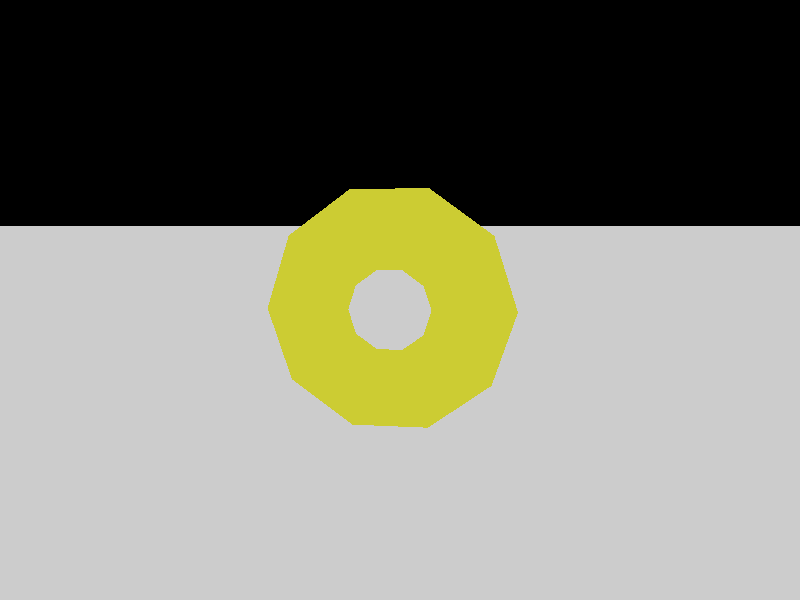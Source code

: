 
camera {
    location <-1, 1, 7>
    up <0, 1, 0>
    right <1.33, 0, 0>
    look_at <0, 0, -1>
}

light_source { <30, 10, 30> color rgb <1.0, 1.0, 1.0> }

plane { <0, 1, 0>, -1.5 
    pigment { color rgb <0.8, 0.8, 0.8> }
    finish { ambient 0.2 diffuse 0.6 specular 0.2 reflection .3 roughness 0.05 }
}

smooth_triangle {
   <0.154508, 0.475528, -0.000000>, <-0.309017, -0.951057, 0.000000>,
   <0.404509, 0.293893, -0.000000>, <-0.809017, -0.587785, 0.000000>,
   <0.231763, 0.713293, 0.433013>, <-0.104982, -0.347393, 0.931824>

   pigment { color rgb <0.8, 0.8, 0.2> } 
   finish { ambient 0.2 diffuse 0.6 specular 0.3 roughness 0.05 }
}

smooth_triangle {
   <0.231763, 0.713293, 0.433013>, <-0.104982, -0.347393, 0.931824>,
   <0.404509, 0.293893, -0.000000>, <-0.809017, -0.587785, 0.000000>,
   <0.606763, 0.440839, 0.433013>, <-0.289124, -0.219340, 0.931825>

   pigment { color rgb <0.8, 0.8, 0.2> } 
   finish { ambient 0.2 diffuse 0.6 specular 0.3 roughness 0.05 }
}

smooth_triangle {
   <-0.154509, 0.475528, -0.000000>, <0.309017, -0.951056, 0.000000>,
   <0.154508, 0.475528, -0.000000>, <-0.309017, -0.951057, 0.000000>,
   <-0.231763, 0.713292, 0.433013>, <0.119261, -0.342754, 0.931824>

   pigment { color rgb <0.8, 0.8, 0.2> } 
   finish { ambient 0.2 diffuse 0.6 specular 0.3 roughness 0.05 }
}

smooth_triangle {
   <-0.231763, 0.713292, 0.433013>, <0.119261, -0.342754, 0.931824>,
   <0.154508, 0.475528, -0.000000>, <-0.309017, -0.951057, 0.000000>,
   <0.231763, 0.713293, 0.433013>, <-0.104982, -0.347393, 0.931824>

   pigment { color rgb <0.8, 0.8, 0.2> } 
   finish { ambient 0.2 diffuse 0.6 specular 0.3 roughness 0.05 }
}

smooth_triangle {
   <-0.404509, 0.293893, -0.000000>, <0.809017, -0.587785, 0.000000>,
   <-0.154509, 0.475528, -0.000000>, <0.309017, -0.951056, 0.000000>,
   <-0.606763, 0.440839, 0.433013>, <0.297950, -0.207194, 0.931825>

   pigment { color rgb <0.8, 0.8, 0.2> } 
   finish { ambient 0.2 diffuse 0.6 specular 0.3 roughness 0.05 }
}

smooth_triangle {
   <-0.606763, 0.440839, 0.433013>, <0.297950, -0.207194, 0.931825>,
   <-0.154509, 0.475528, -0.000000>, <0.309017, -0.951056, 0.000000>,
   <-0.231763, 0.713292, 0.433013>, <0.119261, -0.342754, 0.931824>

   pigment { color rgb <0.8, 0.8, 0.2> } 
   finish { ambient 0.2 diffuse 0.6 specular 0.3 roughness 0.05 }
}

smooth_triangle {
   <-0.500000, -0.000000, 0.000000>, <1.000000, 0.000000, 0.000000>,
   <-0.404509, 0.293893, -0.000000>, <0.809017, -0.587785, 0.000000>,
   <-0.750000, -0.000000, 0.433013>, <0.362832, 0.007507, 0.931825>

   pigment { color rgb <0.8, 0.8, 0.2> } 
   finish { ambient 0.2 diffuse 0.6 specular 0.3 roughness 0.05 }
}

smooth_triangle {
   <-0.750000, -0.000000, 0.433013>, <0.362832, 0.007507, 0.931825>,
   <-0.404509, 0.293893, -0.000000>, <0.809017, -0.587785, 0.000000>,
   <-0.606763, 0.440839, 0.433013>, <0.297950, -0.207194, 0.931825>

   pigment { color rgb <0.8, 0.8, 0.2> } 
   finish { ambient 0.2 diffuse 0.6 specular 0.3 roughness 0.05 }
}

smooth_triangle {
   <-0.404509, -0.293893, 0.000000>, <0.809017, 0.587785, 0.000000>,
   <-0.500000, -0.000000, 0.000000>, <1.000000, 0.000000, 0.000000>,
   <-0.606763, -0.440839, 0.433013>, <0.289125, 0.219340, 0.931825>

   pigment { color rgb <0.8, 0.8, 0.2> } 
   finish { ambient 0.2 diffuse 0.6 specular 0.3 roughness 0.05 }
}

smooth_triangle {
   <-0.606763, -0.440839, 0.433013>, <0.289125, 0.219340, 0.931825>,
   <-0.500000, -0.000000, 0.000000>, <1.000000, 0.000000, 0.000000>,
   <-0.750000, -0.000000, 0.433013>, <0.362832, 0.007507, 0.931825>

   pigment { color rgb <0.8, 0.8, 0.2> } 
   finish { ambient 0.2 diffuse 0.6 specular 0.3 roughness 0.05 }
}

smooth_triangle {
   <-0.154508, -0.475528, 0.000000>, <0.309017, 0.951057, 0.000000>,
   <-0.404509, -0.293893, 0.000000>, <0.809017, 0.587785, 0.000000>,
   <-0.231763, -0.713292, 0.433013>, <0.104982, 0.347393, 0.931825>

   pigment { color rgb <0.8, 0.8, 0.2> } 
   finish { ambient 0.2 diffuse 0.6 specular 0.3 roughness 0.05 }
}

smooth_triangle {
   <-0.231763, -0.713292, 0.433013>, <0.104982, 0.347393, 0.931825>,
   <-0.404509, -0.293893, 0.000000>, <0.809017, 0.587785, 0.000000>,
   <-0.606763, -0.440839, 0.433013>, <0.289125, 0.219340, 0.931825>

   pigment { color rgb <0.8, 0.8, 0.2> } 
   finish { ambient 0.2 diffuse 0.6 specular 0.3 roughness 0.05 }
}

smooth_triangle {
   <0.154509, -0.475528, 0.000000>, <-0.309017, 0.951057, 0.000000>,
   <-0.154508, -0.475528, 0.000000>, <0.309017, 0.951057, 0.000000>,
   <0.231763, -0.713292, 0.433013>, <-0.119261, 0.342754, 0.931824>

   pigment { color rgb <0.8, 0.8, 0.2> } 
   finish { ambient 0.2 diffuse 0.6 specular 0.3 roughness 0.05 }
}

smooth_triangle {
   <0.231763, -0.713292, 0.433013>, <-0.119261, 0.342754, 0.931824>,
   <-0.154508, -0.475528, 0.000000>, <0.309017, 0.951057, 0.000000>,
   <-0.231763, -0.713292, 0.433013>, <0.104982, 0.347393, 0.931825>

   pigment { color rgb <0.8, 0.8, 0.2> } 
   finish { ambient 0.2 diffuse 0.6 specular 0.3 roughness 0.05 }
}

smooth_triangle {
   <0.404509, -0.293893, 0.000000>, <-0.809017, 0.587785, 0.000000>,
   <0.154509, -0.475528, 0.000000>, <-0.309017, 0.951057, 0.000000>,
   <0.606763, -0.440839, 0.433013>, <-0.297950, 0.207194, 0.931825>

   pigment { color rgb <0.8, 0.8, 0.2> } 
   finish { ambient 0.2 diffuse 0.6 specular 0.3 roughness 0.05 }
}

smooth_triangle {
   <0.606763, -0.440839, 0.433013>, <-0.297950, 0.207194, 0.931825>,
   <0.154509, -0.475528, 0.000000>, <-0.309017, 0.951057, 0.000000>,
   <0.231763, -0.713292, 0.433013>, <-0.119261, 0.342754, 0.931824>

   pigment { color rgb <0.8, 0.8, 0.2> } 
   finish { ambient 0.2 diffuse 0.6 specular 0.3 roughness 0.05 }
}

smooth_triangle {
   <0.500000, 0.000000, 0.000000>, <-1.000000, 0.000000, 0.000000>,
   <0.404509, -0.293893, 0.000000>, <-0.809017, 0.587785, 0.000000>,
   <0.750000, 0.000000, 0.433013>, <-0.362832, -0.007507, 0.931824>

   pigment { color rgb <0.8, 0.8, 0.2> } 
   finish { ambient 0.2 diffuse 0.6 specular 0.3 roughness 0.05 }
}

smooth_triangle {
   <0.750000, 0.000000, 0.433013>, <-0.362832, -0.007507, 0.931824>,
   <0.404509, -0.293893, 0.000000>, <-0.809017, 0.587785, 0.000000>,
   <0.606763, -0.440839, 0.433013>, <-0.297950, 0.207194, 0.931825>

   pigment { color rgb <0.8, 0.8, 0.2> } 
   finish { ambient 0.2 diffuse 0.6 specular 0.3 roughness 0.05 }
}

smooth_triangle {
   <0.404509, 0.293893, -0.000000>, <-0.809017, -0.587785, 0.000000>,
   <0.500000, 0.000000, 0.000000>, <-1.000000, 0.000000, 0.000000>,
   <0.606763, 0.440839, 0.433013>, <-0.289124, -0.219340, 0.931825>

   pigment { color rgb <0.8, 0.8, 0.2> } 
   finish { ambient 0.2 diffuse 0.6 specular 0.3 roughness 0.05 }
}

smooth_triangle {
   <0.606763, 0.440839, 0.433013>, <-0.289124, -0.219340, 0.931825>,
   <0.500000, 0.000000, 0.000000>, <-1.000000, 0.000000, 0.000000>,
   <0.750000, 0.000000, 0.433013>, <-0.362832, -0.007507, 0.931824>

   pigment { color rgb <0.8, 0.8, 0.2> } 
   finish { ambient 0.2 diffuse 0.6 specular 0.3 roughness 0.05 }
}

smooth_triangle {
   <0.231763, 0.713293, 0.433013>, <-0.104982, -0.347393, 0.931824>,
   <0.606763, 0.440839, 0.433013>, <-0.289124, -0.219340, 0.931825>,
   <0.386271, 1.188821, 0.433013>, <0.177155, 0.587117, 0.789880>

   pigment { color rgb <0.8, 0.8, 0.2> } 
   finish { ambient 0.2 diffuse 0.6 specular 0.3 roughness 0.05 }
}

smooth_triangle {
   <0.386271, 1.188821, 0.433013>, <0.177155, 0.587117, 0.789880>,
   <0.606763, 0.440839, 0.433013>, <-0.289124, -0.219340, 0.931825>,
   <1.011271, 0.734732, 0.433013>, <0.488421, 0.370858, 0.789879>

   pigment { color rgb <0.8, 0.8, 0.2> } 
   finish { ambient 0.2 diffuse 0.6 specular 0.3 roughness 0.05 }
}

smooth_triangle {
   <-0.231763, 0.713292, 0.433013>, <0.119261, -0.342754, 0.931824>,
   <0.231763, 0.713293, 0.433013>, <-0.104982, -0.347393, 0.931824>,
   <-0.386271, 1.188821, 0.433013>, <-0.201777, 0.579117, 0.789880>

   pigment { color rgb <0.8, 0.8, 0.2> } 
   finish { ambient 0.2 diffuse 0.6 specular 0.3 roughness 0.05 }
}

smooth_triangle {
   <-0.386271, 1.188821, 0.433013>, <-0.201777, 0.579117, 0.789880>,
   <0.231763, 0.713293, 0.433013>, <-0.104982, -0.347393, 0.931824>,
   <0.386271, 1.188821, 0.433013>, <0.177155, 0.587117, 0.789880>

   pigment { color rgb <0.8, 0.8, 0.2> } 
   finish { ambient 0.2 diffuse 0.6 specular 0.3 roughness 0.05 }
}

smooth_triangle {
   <-0.606763, 0.440839, 0.433013>, <0.297950, -0.207194, 0.931825>,
   <-0.231763, 0.713292, 0.433013>, <0.119261, -0.342754, 0.931824>,
   <-1.011271, 0.734732, 0.433013>, <-0.503637, 0.349914, 0.789880>

   pigment { color rgb <0.8, 0.8, 0.2> } 
   finish { ambient 0.2 diffuse 0.6 specular 0.3 roughness 0.05 }
}

smooth_triangle {
   <-1.011271, 0.734732, 0.433013>, <-0.503637, 0.349914, 0.789880>,
   <-0.231763, 0.713292, 0.433013>, <0.119261, -0.342754, 0.931824>,
   <-0.386271, 1.188821, 0.433013>, <-0.201777, 0.579117, 0.789880>

   pigment { color rgb <0.8, 0.8, 0.2> } 
   finish { ambient 0.2 diffuse 0.6 specular 0.3 roughness 0.05 }
}

smooth_triangle {
   <-0.750000, -0.000000, 0.433013>, <0.362832, 0.007507, 0.931825>,
   <-0.606763, 0.440839, 0.433013>, <0.297950, -0.207194, 0.931825>,
   <-1.250000, -0.000000, 0.433013>, <-0.613125, -0.012944, 0.789880>

   pigment { color rgb <0.8, 0.8, 0.2> } 
   finish { ambient 0.2 diffuse 0.6 specular 0.3 roughness 0.05 }
}

smooth_triangle {
   <-1.250000, -0.000000, 0.433013>, <-0.613125, -0.012944, 0.789880>,
   <-0.606763, 0.440839, 0.433013>, <0.297950, -0.207194, 0.931825>,
   <-1.011271, 0.734732, 0.433013>, <-0.503637, 0.349914, 0.789880>

   pigment { color rgb <0.8, 0.8, 0.2> } 
   finish { ambient 0.2 diffuse 0.6 specular 0.3 roughness 0.05 }
}

smooth_triangle {
   <-0.606763, -0.440839, 0.433013>, <0.289125, 0.219340, 0.931825>,
   <-0.750000, -0.000000, 0.433013>, <0.362832, 0.007507, 0.931825>,
   <-1.011271, -0.734732, 0.433013>, <-0.488420, -0.370858, 0.789880>

   pigment { color rgb <0.8, 0.8, 0.2> } 
   finish { ambient 0.2 diffuse 0.6 specular 0.3 roughness 0.05 }
}

smooth_triangle {
   <-1.011271, -0.734732, 0.433013>, <-0.488420, -0.370858, 0.789880>,
   <-0.750000, -0.000000, 0.433013>, <0.362832, 0.007507, 0.931825>,
   <-1.250000, -0.000000, 0.433013>, <-0.613125, -0.012944, 0.789880>

   pigment { color rgb <0.8, 0.8, 0.2> } 
   finish { ambient 0.2 diffuse 0.6 specular 0.3 roughness 0.05 }
}

smooth_triangle {
   <-0.231763, -0.713292, 0.433013>, <0.104982, 0.347393, 0.931825>,
   <-0.606763, -0.440839, 0.433013>, <0.289125, 0.219340, 0.931825>,
   <-0.386271, -1.188821, 0.433013>, <-0.177155, -0.587117, 0.789880>

   pigment { color rgb <0.8, 0.8, 0.2> } 
   finish { ambient 0.2 diffuse 0.6 specular 0.3 roughness 0.05 }
}

smooth_triangle {
   <-0.386271, -1.188821, 0.433013>, <-0.177155, -0.587117, 0.789880>,
   <-0.606763, -0.440839, 0.433013>, <0.289125, 0.219340, 0.931825>,
   <-1.011271, -0.734732, 0.433013>, <-0.488420, -0.370858, 0.789880>

   pigment { color rgb <0.8, 0.8, 0.2> } 
   finish { ambient 0.2 diffuse 0.6 specular 0.3 roughness 0.05 }
}

smooth_triangle {
   <0.231763, -0.713292, 0.433013>, <-0.119261, 0.342754, 0.931824>,
   <-0.231763, -0.713292, 0.433013>, <0.104982, 0.347393, 0.931825>,
   <0.386271, -1.188821, 0.433013>, <0.201777, -0.579117, 0.789880>

   pigment { color rgb <0.8, 0.8, 0.2> } 
   finish { ambient 0.2 diffuse 0.6 specular 0.3 roughness 0.05 }
}

smooth_triangle {
   <0.386271, -1.188821, 0.433013>, <0.201777, -0.579117, 0.789880>,
   <-0.231763, -0.713292, 0.433013>, <0.104982, 0.347393, 0.931825>,
   <-0.386271, -1.188821, 0.433013>, <-0.177155, -0.587117, 0.789880>

   pigment { color rgb <0.8, 0.8, 0.2> } 
   finish { ambient 0.2 diffuse 0.6 specular 0.3 roughness 0.05 }
}

smooth_triangle {
   <0.606763, -0.440839, 0.433013>, <-0.297950, 0.207194, 0.931825>,
   <0.231763, -0.713292, 0.433013>, <-0.119261, 0.342754, 0.931824>,
   <1.011271, -0.734732, 0.433013>, <0.503637, -0.349914, 0.789879>

   pigment { color rgb <0.8, 0.8, 0.2> } 
   finish { ambient 0.2 diffuse 0.6 specular 0.3 roughness 0.05 }
}

smooth_triangle {
   <1.011271, -0.734732, 0.433013>, <0.503637, -0.349914, 0.789879>,
   <0.231763, -0.713292, 0.433013>, <-0.119261, 0.342754, 0.931824>,
   <0.386271, -1.188821, 0.433013>, <0.201777, -0.579117, 0.789880>

   pigment { color rgb <0.8, 0.8, 0.2> } 
   finish { ambient 0.2 diffuse 0.6 specular 0.3 roughness 0.05 }
}

smooth_triangle {
   <0.750000, 0.000000, 0.433013>, <-0.362832, -0.007507, 0.931824>,
   <0.606763, -0.440839, 0.433013>, <-0.297950, 0.207194, 0.931825>,
   <1.250000, 0.000000, 0.433013>, <0.613126, 0.012944, 0.789880>

   pigment { color rgb <0.8, 0.8, 0.2> } 
   finish { ambient 0.2 diffuse 0.6 specular 0.3 roughness 0.05 }
}

smooth_triangle {
   <1.250000, 0.000000, 0.433013>, <0.613126, 0.012944, 0.789880>,
   <0.606763, -0.440839, 0.433013>, <-0.297950, 0.207194, 0.931825>,
   <1.011271, -0.734732, 0.433013>, <0.503637, -0.349914, 0.789879>

   pigment { color rgb <0.8, 0.8, 0.2> } 
   finish { ambient 0.2 diffuse 0.6 specular 0.3 roughness 0.05 }
}

smooth_triangle {
   <0.606763, 0.440839, 0.433013>, <-0.289124, -0.219340, 0.931825>,
   <0.750000, 0.000000, 0.433013>, <-0.362832, -0.007507, 0.931824>,
   <1.011271, 0.734732, 0.433013>, <0.488421, 0.370858, 0.789879>

   pigment { color rgb <0.8, 0.8, 0.2> } 
   finish { ambient 0.2 diffuse 0.6 specular 0.3 roughness 0.05 }
}

smooth_triangle {
   <1.011271, 0.734732, 0.433013>, <0.488421, 0.370858, 0.789879>,
   <0.750000, 0.000000, 0.433013>, <-0.362832, -0.007507, 0.931824>,
   <1.250000, 0.000000, 0.433013>, <0.613126, 0.012944, 0.789880>

   pigment { color rgb <0.8, 0.8, 0.2> } 
   finish { ambient 0.2 diffuse 0.6 specular 0.3 roughness 0.05 }
}

smooth_triangle {
   <0.386271, 1.188821, 0.433013>, <0.177155, 0.587117, 0.789880>,
   <1.011271, 0.734732, 0.433013>, <0.488421, 0.370858, 0.789879>,
   <0.463525, 1.426585, -0.000000>, <0.309017, 0.951057, -0.000000>

   pigment { color rgb <0.8, 0.8, 0.2> } 
   finish { ambient 0.2 diffuse 0.6 specular 0.3 roughness 0.05 }
}

smooth_triangle {
   <0.463525, 1.426585, -0.000000>, <0.309017, 0.951057, -0.000000>,
   <1.011271, 0.734732, 0.433013>, <0.488421, 0.370858, 0.789879>,
   <1.213526, 0.881678, -0.000000>, <0.809017, 0.587785, -0.000000>

   pigment { color rgb <0.8, 0.8, 0.2> } 
   finish { ambient 0.2 diffuse 0.6 specular 0.3 roughness 0.05 }
}

smooth_triangle {
   <-0.386271, 1.188821, 0.433013>, <-0.201777, 0.579117, 0.789880>,
   <0.386271, 1.188821, 0.433013>, <0.177155, 0.587117, 0.789880>,
   <-0.463526, 1.426585, -0.000000>, <-0.309017, 0.951057, -0.000000>

   pigment { color rgb <0.8, 0.8, 0.2> } 
   finish { ambient 0.2 diffuse 0.6 specular 0.3 roughness 0.05 }
}

smooth_triangle {
   <-0.463526, 1.426585, -0.000000>, <-0.309017, 0.951057, -0.000000>,
   <0.386271, 1.188821, 0.433013>, <0.177155, 0.587117, 0.789880>,
   <0.463525, 1.426585, -0.000000>, <0.309017, 0.951057, -0.000000>

   pigment { color rgb <0.8, 0.8, 0.2> } 
   finish { ambient 0.2 diffuse 0.6 specular 0.3 roughness 0.05 }
}

smooth_triangle {
   <-1.011271, 0.734732, 0.433013>, <-0.503637, 0.349914, 0.789880>,
   <-0.386271, 1.188821, 0.433013>, <-0.201777, 0.579117, 0.789880>,
   <-1.213526, 0.881678, -0.000000>, <-0.809017, 0.587785, -0.000000>

   pigment { color rgb <0.8, 0.8, 0.2> } 
   finish { ambient 0.2 diffuse 0.6 specular 0.3 roughness 0.05 }
}

smooth_triangle {
   <-1.213526, 0.881678, -0.000000>, <-0.809017, 0.587785, -0.000000>,
   <-0.386271, 1.188821, 0.433013>, <-0.201777, 0.579117, 0.789880>,
   <-0.463526, 1.426585, -0.000000>, <-0.309017, 0.951057, -0.000000>

   pigment { color rgb <0.8, 0.8, 0.2> } 
   finish { ambient 0.2 diffuse 0.6 specular 0.3 roughness 0.05 }
}

smooth_triangle {
   <-1.250000, -0.000000, 0.433013>, <-0.613125, -0.012944, 0.789880>,
   <-1.011271, 0.734732, 0.433013>, <-0.503637, 0.349914, 0.789880>,
   <-1.500000, -0.000000, -0.000000>, <-1.000000, -0.000000, 0.000000>

   pigment { color rgb <0.8, 0.8, 0.2> } 
   finish { ambient 0.2 diffuse 0.6 specular 0.3 roughness 0.05 }
}

smooth_triangle {
   <-1.500000, -0.000000, -0.000000>, <-1.000000, -0.000000, 0.000000>,
   <-1.011271, 0.734732, 0.433013>, <-0.503637, 0.349914, 0.789880>,
   <-1.213526, 0.881678, -0.000000>, <-0.809017, 0.587785, -0.000000>

   pigment { color rgb <0.8, 0.8, 0.2> } 
   finish { ambient 0.2 diffuse 0.6 specular 0.3 roughness 0.05 }
}

smooth_triangle {
   <-1.011271, -0.734732, 0.433013>, <-0.488420, -0.370858, 0.789880>,
   <-1.250000, -0.000000, 0.433013>, <-0.613125, -0.012944, 0.789880>,
   <-1.213526, -0.881678, -0.000000>, <-0.809017, -0.587785, -0.000000>

   pigment { color rgb <0.8, 0.8, 0.2> } 
   finish { ambient 0.2 diffuse 0.6 specular 0.3 roughness 0.05 }
}

smooth_triangle {
   <-1.213526, -0.881678, -0.000000>, <-0.809017, -0.587785, -0.000000>,
   <-1.250000, -0.000000, 0.433013>, <-0.613125, -0.012944, 0.789880>,
   <-1.500000, -0.000000, -0.000000>, <-1.000000, -0.000000, 0.000000>

   pigment { color rgb <0.8, 0.8, 0.2> } 
   finish { ambient 0.2 diffuse 0.6 specular 0.3 roughness 0.05 }
}

smooth_triangle {
   <-0.386271, -1.188821, 0.433013>, <-0.177155, -0.587117, 0.789880>,
   <-1.011271, -0.734732, 0.433013>, <-0.488420, -0.370858, 0.789880>,
   <-0.463525, -1.426585, -0.000000>, <-0.309017, -0.951057, -0.000000>

   pigment { color rgb <0.8, 0.8, 0.2> } 
   finish { ambient 0.2 diffuse 0.6 specular 0.3 roughness 0.05 }
}

smooth_triangle {
   <-0.463525, -1.426585, -0.000000>, <-0.309017, -0.951057, -0.000000>,
   <-1.011271, -0.734732, 0.433013>, <-0.488420, -0.370858, 0.789880>,
   <-1.213526, -0.881678, -0.000000>, <-0.809017, -0.587785, -0.000000>

   pigment { color rgb <0.8, 0.8, 0.2> } 
   finish { ambient 0.2 diffuse 0.6 specular 0.3 roughness 0.05 }
}

smooth_triangle {
   <0.386271, -1.188821, 0.433013>, <0.201777, -0.579117, 0.789880>,
   <-0.386271, -1.188821, 0.433013>, <-0.177155, -0.587117, 0.789880>,
   <0.463526, -1.426585, -0.000000>, <0.309017, -0.951057, -0.000000>

   pigment { color rgb <0.8, 0.8, 0.2> } 
   finish { ambient 0.2 diffuse 0.6 specular 0.3 roughness 0.05 }
}

smooth_triangle {
   <0.463526, -1.426585, -0.000000>, <0.309017, -0.951057, -0.000000>,
   <-0.386271, -1.188821, 0.433013>, <-0.177155, -0.587117, 0.789880>,
   <-0.463525, -1.426585, -0.000000>, <-0.309017, -0.951057, -0.000000>

   pigment { color rgb <0.8, 0.8, 0.2> } 
   finish { ambient 0.2 diffuse 0.6 specular 0.3 roughness 0.05 }
}

smooth_triangle {
   <1.011271, -0.734732, 0.433013>, <0.503637, -0.349914, 0.789879>,
   <0.386271, -1.188821, 0.433013>, <0.201777, -0.579117, 0.789880>,
   <1.213526, -0.881678, -0.000000>, <0.809017, -0.587785, -0.000000>

   pigment { color rgb <0.8, 0.8, 0.2> } 
   finish { ambient 0.2 diffuse 0.6 specular 0.3 roughness 0.05 }
}

smooth_triangle {
   <1.213526, -0.881678, -0.000000>, <0.809017, -0.587785, -0.000000>,
   <0.386271, -1.188821, 0.433013>, <0.201777, -0.579117, 0.789880>,
   <0.463526, -1.426585, -0.000000>, <0.309017, -0.951057, -0.000000>

   pigment { color rgb <0.8, 0.8, 0.2> } 
   finish { ambient 0.2 diffuse 0.6 specular 0.3 roughness 0.05 }
}

smooth_triangle {
   <1.250000, 0.000000, 0.433013>, <0.613126, 0.012944, 0.789880>,
   <1.011271, -0.734732, 0.433013>, <0.503637, -0.349914, 0.789879>,
   <1.500000, -0.000000, -0.000000>, <1.000000, -0.000000, -0.000000>

   pigment { color rgb <0.8, 0.8, 0.2> } 
   finish { ambient 0.2 diffuse 0.6 specular 0.3 roughness 0.05 }
}

smooth_triangle {
   <1.500000, -0.000000, -0.000000>, <1.000000, -0.000000, -0.000000>,
   <1.011271, -0.734732, 0.433013>, <0.503637, -0.349914, 0.789879>,
   <1.213526, -0.881678, -0.000000>, <0.809017, -0.587785, -0.000000>

   pigment { color rgb <0.8, 0.8, 0.2> } 
   finish { ambient 0.2 diffuse 0.6 specular 0.3 roughness 0.05 }
}

smooth_triangle {
   <1.011271, 0.734732, 0.433013>, <0.488421, 0.370858, 0.789879>,
   <1.250000, 0.000000, 0.433013>, <0.613126, 0.012944, 0.789880>,
   <1.213526, 0.881678, -0.000000>, <0.809017, 0.587785, -0.000000>

   pigment { color rgb <0.8, 0.8, 0.2> } 
   finish { ambient 0.2 diffuse 0.6 specular 0.3 roughness 0.05 }
}

smooth_triangle {
   <1.213526, 0.881678, -0.000000>, <0.809017, 0.587785, -0.000000>,
   <1.250000, 0.000000, 0.433013>, <0.613126, 0.012944, 0.789880>,
   <1.500000, -0.000000, -0.000000>, <1.000000, -0.000000, -0.000000>

   pigment { color rgb <0.8, 0.8, 0.2> } 
   finish { ambient 0.2 diffuse 0.6 specular 0.3 roughness 0.05 }
}

smooth_triangle {
   <0.463525, 1.426585, -0.000000>, <0.309017, 0.951057, -0.000000>,
   <1.213526, 0.881678, -0.000000>, <0.809017, 0.587785, -0.000000>,
   <0.386271, 1.188821, -0.433013>, <0.201777, 0.579117, -0.789880>

   pigment { color rgb <0.8, 0.8, 0.2> } 
   finish { ambient 0.2 diffuse 0.6 specular 0.3 roughness 0.05 }
}

smooth_triangle {
   <0.386271, 1.188821, -0.433013>, <0.201777, 0.579117, -0.789880>,
   <1.213526, 0.881678, -0.000000>, <0.809017, 0.587785, -0.000000>,
   <1.011271, 0.734732, -0.433013>, <0.503637, 0.349914, -0.789880>

   pigment { color rgb <0.8, 0.8, 0.2> } 
   finish { ambient 0.2 diffuse 0.6 specular 0.3 roughness 0.05 }
}

smooth_triangle {
   <-0.463526, 1.426585, -0.000000>, <-0.309017, 0.951057, -0.000000>,
   <0.463525, 1.426585, -0.000000>, <0.309017, 0.951057, -0.000000>,
   <-0.386271, 1.188821, -0.433013>, <-0.177155, 0.587117, -0.789880>

   pigment { color rgb <0.8, 0.8, 0.2> } 
   finish { ambient 0.2 diffuse 0.6 specular 0.3 roughness 0.05 }
}

smooth_triangle {
   <-0.386271, 1.188821, -0.433013>, <-0.177155, 0.587117, -0.789880>,
   <0.463525, 1.426585, -0.000000>, <0.309017, 0.951057, -0.000000>,
   <0.386271, 1.188821, -0.433013>, <0.201777, 0.579117, -0.789880>

   pigment { color rgb <0.8, 0.8, 0.2> } 
   finish { ambient 0.2 diffuse 0.6 specular 0.3 roughness 0.05 }
}

smooth_triangle {
   <-1.213526, 0.881678, -0.000000>, <-0.809017, 0.587785, -0.000000>,
   <-0.463526, 1.426585, -0.000000>, <-0.309017, 0.951057, -0.000000>,
   <-1.011271, 0.734731, -0.433013>, <-0.488420, 0.370858, -0.789880>

   pigment { color rgb <0.8, 0.8, 0.2> } 
   finish { ambient 0.2 diffuse 0.6 specular 0.3 roughness 0.05 }
}

smooth_triangle {
   <-1.011271, 0.734731, -0.433013>, <-0.488420, 0.370858, -0.789880>,
   <-0.463526, 1.426585, -0.000000>, <-0.309017, 0.951057, -0.000000>,
   <-0.386271, 1.188821, -0.433013>, <-0.177155, 0.587117, -0.789880>

   pigment { color rgb <0.8, 0.8, 0.2> } 
   finish { ambient 0.2 diffuse 0.6 specular 0.3 roughness 0.05 }
}

smooth_triangle {
   <-1.500000, -0.000000, -0.000000>, <-1.000000, -0.000000, 0.000000>,
   <-1.213526, 0.881678, -0.000000>, <-0.809017, 0.587785, -0.000000>,
   <-1.250000, -0.000000, -0.433013>, <-0.613125, 0.012944, -0.789880>

   pigment { color rgb <0.8, 0.8, 0.2> } 
   finish { ambient 0.2 diffuse 0.6 specular 0.3 roughness 0.05 }
}

smooth_triangle {
   <-1.250000, -0.000000, -0.433013>, <-0.613125, 0.012944, -0.789880>,
   <-1.213526, 0.881678, -0.000000>, <-0.809017, 0.587785, -0.000000>,
   <-1.011271, 0.734731, -0.433013>, <-0.488420, 0.370858, -0.789880>

   pigment { color rgb <0.8, 0.8, 0.2> } 
   finish { ambient 0.2 diffuse 0.6 specular 0.3 roughness 0.05 }
}

smooth_triangle {
   <-1.213526, -0.881678, -0.000000>, <-0.809017, -0.587785, -0.000000>,
   <-1.500000, -0.000000, -0.000000>, <-1.000000, -0.000000, 0.000000>,
   <-1.011271, -0.734732, -0.433013>, <-0.503637, -0.349914, -0.789880>

   pigment { color rgb <0.8, 0.8, 0.2> } 
   finish { ambient 0.2 diffuse 0.6 specular 0.3 roughness 0.05 }
}

smooth_triangle {
   <-1.011271, -0.734732, -0.433013>, <-0.503637, -0.349914, -0.789880>,
   <-1.500000, -0.000000, -0.000000>, <-1.000000, -0.000000, 0.000000>,
   <-1.250000, -0.000000, -0.433013>, <-0.613125, 0.012944, -0.789880>

   pigment { color rgb <0.8, 0.8, 0.2> } 
   finish { ambient 0.2 diffuse 0.6 specular 0.3 roughness 0.05 }
}

smooth_triangle {
   <-0.463525, -1.426585, -0.000000>, <-0.309017, -0.951057, -0.000000>,
   <-1.213526, -0.881678, -0.000000>, <-0.809017, -0.587785, -0.000000>,
   <-0.386271, -1.188821, -0.433013>, <-0.201777, -0.579117, -0.789880>

   pigment { color rgb <0.8, 0.8, 0.2> } 
   finish { ambient 0.2 diffuse 0.6 specular 0.3 roughness 0.05 }
}

smooth_triangle {
   <-0.386271, -1.188821, -0.433013>, <-0.201777, -0.579117, -0.789880>,
   <-1.213526, -0.881678, -0.000000>, <-0.809017, -0.587785, -0.000000>,
   <-1.011271, -0.734732, -0.433013>, <-0.503637, -0.349914, -0.789880>

   pigment { color rgb <0.8, 0.8, 0.2> } 
   finish { ambient 0.2 diffuse 0.6 specular 0.3 roughness 0.05 }
}

smooth_triangle {
   <0.463526, -1.426585, -0.000000>, <0.309017, -0.951057, -0.000000>,
   <-0.463525, -1.426585, -0.000000>, <-0.309017, -0.951057, -0.000000>,
   <0.386271, -1.188821, -0.433013>, <0.177155, -0.587117, -0.789880>

   pigment { color rgb <0.8, 0.8, 0.2> } 
   finish { ambient 0.2 diffuse 0.6 specular 0.3 roughness 0.05 }
}

smooth_triangle {
   <0.386271, -1.188821, -0.433013>, <0.177155, -0.587117, -0.789880>,
   <-0.463525, -1.426585, -0.000000>, <-0.309017, -0.951057, -0.000000>,
   <-0.386271, -1.188821, -0.433013>, <-0.201777, -0.579117, -0.789880>

   pigment { color rgb <0.8, 0.8, 0.2> } 
   finish { ambient 0.2 diffuse 0.6 specular 0.3 roughness 0.05 }
}

smooth_triangle {
   <1.213526, -0.881678, -0.000000>, <0.809017, -0.587785, -0.000000>,
   <0.463526, -1.426585, -0.000000>, <0.309017, -0.951057, -0.000000>,
   <1.011271, -0.734731, -0.433013>, <0.488420, -0.370858, -0.789880>

   pigment { color rgb <0.8, 0.8, 0.2> } 
   finish { ambient 0.2 diffuse 0.6 specular 0.3 roughness 0.05 }
}

smooth_triangle {
   <1.011271, -0.734731, -0.433013>, <0.488420, -0.370858, -0.789880>,
   <0.463526, -1.426585, -0.000000>, <0.309017, -0.951057, -0.000000>,
   <0.386271, -1.188821, -0.433013>, <0.177155, -0.587117, -0.789880>

   pigment { color rgb <0.8, 0.8, 0.2> } 
   finish { ambient 0.2 diffuse 0.6 specular 0.3 roughness 0.05 }
}

smooth_triangle {
   <1.500000, -0.000000, -0.000000>, <1.000000, -0.000000, -0.000000>,
   <1.213526, -0.881678, -0.000000>, <0.809017, -0.587785, -0.000000>,
   <1.250000, -0.000000, -0.433013>, <0.613125, -0.012944, -0.789880>

   pigment { color rgb <0.8, 0.8, 0.2> } 
   finish { ambient 0.2 diffuse 0.6 specular 0.3 roughness 0.05 }
}

smooth_triangle {
   <1.250000, -0.000000, -0.433013>, <0.613125, -0.012944, -0.789880>,
   <1.213526, -0.881678, -0.000000>, <0.809017, -0.587785, -0.000000>,
   <1.011271, -0.734731, -0.433013>, <0.488420, -0.370858, -0.789880>

   pigment { color rgb <0.8, 0.8, 0.2> } 
   finish { ambient 0.2 diffuse 0.6 specular 0.3 roughness 0.05 }
}

smooth_triangle {
   <1.213526, 0.881678, -0.000000>, <0.809017, 0.587785, -0.000000>,
   <1.500000, -0.000000, -0.000000>, <1.000000, -0.000000, -0.000000>,
   <1.011271, 0.734732, -0.433013>, <0.503637, 0.349914, -0.789880>

   pigment { color rgb <0.8, 0.8, 0.2> } 
   finish { ambient 0.2 diffuse 0.6 specular 0.3 roughness 0.05 }
}

smooth_triangle {
   <1.011271, 0.734732, -0.433013>, <0.503637, 0.349914, -0.789880>,
   <1.500000, -0.000000, -0.000000>, <1.000000, -0.000000, -0.000000>,
   <1.250000, -0.000000, -0.433013>, <0.613125, -0.012944, -0.789880>

   pigment { color rgb <0.8, 0.8, 0.2> } 
   finish { ambient 0.2 diffuse 0.6 specular 0.3 roughness 0.05 }
}

smooth_triangle {
   <0.386271, 1.188821, -0.433013>, <0.201777, 0.579117, -0.789880>,
   <1.011271, 0.734732, -0.433013>, <0.503637, 0.349914, -0.789880>,
   <0.231763, 0.713292, -0.433013>, <-0.119261, -0.342754, -0.931824>

   pigment { color rgb <0.8, 0.8, 0.2> } 
   finish { ambient 0.2 diffuse 0.6 specular 0.3 roughness 0.05 }
}

smooth_triangle {
   <0.231763, 0.713292, -0.433013>, <-0.119261, -0.342754, -0.931824>,
   <1.011271, 0.734732, -0.433013>, <0.503637, 0.349914, -0.789880>,
   <0.606763, 0.440839, -0.433013>, <-0.297950, -0.207194, -0.931824>

   pigment { color rgb <0.8, 0.8, 0.2> } 
   finish { ambient 0.2 diffuse 0.6 specular 0.3 roughness 0.05 }
}

smooth_triangle {
   <-0.386271, 1.188821, -0.433013>, <-0.177155, 0.587117, -0.789880>,
   <0.386271, 1.188821, -0.433013>, <0.201777, 0.579117, -0.789880>,
   <-0.231763, 0.713292, -0.433013>, <0.104982, -0.347393, -0.931824>

   pigment { color rgb <0.8, 0.8, 0.2> } 
   finish { ambient 0.2 diffuse 0.6 specular 0.3 roughness 0.05 }
}

smooth_triangle {
   <-0.231763, 0.713292, -0.433013>, <0.104982, -0.347393, -0.931824>,
   <0.386271, 1.188821, -0.433013>, <0.201777, 0.579117, -0.789880>,
   <0.231763, 0.713292, -0.433013>, <-0.119261, -0.342754, -0.931824>

   pigment { color rgb <0.8, 0.8, 0.2> } 
   finish { ambient 0.2 diffuse 0.6 specular 0.3 roughness 0.05 }
}

smooth_triangle {
   <-1.011271, 0.734731, -0.433013>, <-0.488420, 0.370858, -0.789880>,
   <-0.386271, 1.188821, -0.433013>, <-0.177155, 0.587117, -0.789880>,
   <-0.606763, 0.440839, -0.433013>, <0.289125, -0.219341, -0.931824>

   pigment { color rgb <0.8, 0.8, 0.2> } 
   finish { ambient 0.2 diffuse 0.6 specular 0.3 roughness 0.05 }
}

smooth_triangle {
   <-0.606763, 0.440839, -0.433013>, <0.289125, -0.219341, -0.931824>,
   <-0.386271, 1.188821, -0.433013>, <-0.177155, 0.587117, -0.789880>,
   <-0.231763, 0.713292, -0.433013>, <0.104982, -0.347393, -0.931824>

   pigment { color rgb <0.8, 0.8, 0.2> } 
   finish { ambient 0.2 diffuse 0.6 specular 0.3 roughness 0.05 }
}

smooth_triangle {
   <-1.250000, -0.000000, -0.433013>, <-0.613125, 0.012944, -0.789880>,
   <-1.011271, 0.734731, -0.433013>, <-0.488420, 0.370858, -0.789880>,
   <-0.750000, -0.000000, -0.433013>, <0.362832, -0.007507, -0.931824>

   pigment { color rgb <0.8, 0.8, 0.2> } 
   finish { ambient 0.2 diffuse 0.6 specular 0.3 roughness 0.05 }
}

smooth_triangle {
   <-0.750000, -0.000000, -0.433013>, <0.362832, -0.007507, -0.931824>,
   <-1.011271, 0.734731, -0.433013>, <-0.488420, 0.370858, -0.789880>,
   <-0.606763, 0.440839, -0.433013>, <0.289125, -0.219341, -0.931824>

   pigment { color rgb <0.8, 0.8, 0.2> } 
   finish { ambient 0.2 diffuse 0.6 specular 0.3 roughness 0.05 }
}

smooth_triangle {
   <-1.011271, -0.734732, -0.433013>, <-0.503637, -0.349914, -0.789880>,
   <-1.250000, -0.000000, -0.433013>, <-0.613125, 0.012944, -0.789880>,
   <-0.606763, -0.440839, -0.433013>, <0.297950, 0.207194, -0.931825>

   pigment { color rgb <0.8, 0.8, 0.2> } 
   finish { ambient 0.2 diffuse 0.6 specular 0.3 roughness 0.05 }
}

smooth_triangle {
   <-0.606763, -0.440839, -0.433013>, <0.297950, 0.207194, -0.931825>,
   <-1.250000, -0.000000, -0.433013>, <-0.613125, 0.012944, -0.789880>,
   <-0.750000, -0.000000, -0.433013>, <0.362832, -0.007507, -0.931824>

   pigment { color rgb <0.8, 0.8, 0.2> } 
   finish { ambient 0.2 diffuse 0.6 specular 0.3 roughness 0.05 }
}

smooth_triangle {
   <-0.386271, -1.188821, -0.433013>, <-0.201777, -0.579117, -0.789880>,
   <-1.011271, -0.734732, -0.433013>, <-0.503637, -0.349914, -0.789880>,
   <-0.231763, -0.713292, -0.433013>, <0.119261, 0.342754, -0.931825>

   pigment { color rgb <0.8, 0.8, 0.2> } 
   finish { ambient 0.2 diffuse 0.6 specular 0.3 roughness 0.05 }
}

smooth_triangle {
   <-0.231763, -0.713292, -0.433013>, <0.119261, 0.342754, -0.931825>,
   <-1.011271, -0.734732, -0.433013>, <-0.503637, -0.349914, -0.789880>,
   <-0.606763, -0.440839, -0.433013>, <0.297950, 0.207194, -0.931825>

   pigment { color rgb <0.8, 0.8, 0.2> } 
   finish { ambient 0.2 diffuse 0.6 specular 0.3 roughness 0.05 }
}

smooth_triangle {
   <0.386271, -1.188821, -0.433013>, <0.177155, -0.587117, -0.789880>,
   <-0.386271, -1.188821, -0.433013>, <-0.201777, -0.579117, -0.789880>,
   <0.231763, -0.713292, -0.433013>, <-0.104982, 0.347393, -0.931824>

   pigment { color rgb <0.8, 0.8, 0.2> } 
   finish { ambient 0.2 diffuse 0.6 specular 0.3 roughness 0.05 }
}

smooth_triangle {
   <0.231763, -0.713292, -0.433013>, <-0.104982, 0.347393, -0.931824>,
   <-0.386271, -1.188821, -0.433013>, <-0.201777, -0.579117, -0.789880>,
   <-0.231763, -0.713292, -0.433013>, <0.119261, 0.342754, -0.931825>

   pigment { color rgb <0.8, 0.8, 0.2> } 
   finish { ambient 0.2 diffuse 0.6 specular 0.3 roughness 0.05 }
}

smooth_triangle {
   <1.011271, -0.734731, -0.433013>, <0.488420, -0.370858, -0.789880>,
   <0.386271, -1.188821, -0.433013>, <0.177155, -0.587117, -0.789880>,
   <0.606763, -0.440839, -0.433013>, <-0.289125, 0.219341, -0.931824>

   pigment { color rgb <0.8, 0.8, 0.2> } 
   finish { ambient 0.2 diffuse 0.6 specular 0.3 roughness 0.05 }
}

smooth_triangle {
   <0.606763, -0.440839, -0.433013>, <-0.289125, 0.219341, -0.931824>,
   <0.386271, -1.188821, -0.433013>, <0.177155, -0.587117, -0.789880>,
   <0.231763, -0.713292, -0.433013>, <-0.104982, 0.347393, -0.931824>

   pigment { color rgb <0.8, 0.8, 0.2> } 
   finish { ambient 0.2 diffuse 0.6 specular 0.3 roughness 0.05 }
}

smooth_triangle {
   <1.250000, -0.000000, -0.433013>, <0.613125, -0.012944, -0.789880>,
   <1.011271, -0.734731, -0.433013>, <0.488420, -0.370858, -0.789880>,
   <0.750000, -0.000000, -0.433013>, <-0.362832, 0.007507, -0.931824>

   pigment { color rgb <0.8, 0.8, 0.2> } 
   finish { ambient 0.2 diffuse 0.6 specular 0.3 roughness 0.05 }
}

smooth_triangle {
   <0.750000, -0.000000, -0.433013>, <-0.362832, 0.007507, -0.931824>,
   <1.011271, -0.734731, -0.433013>, <0.488420, -0.370858, -0.789880>,
   <0.606763, -0.440839, -0.433013>, <-0.289125, 0.219341, -0.931824>

   pigment { color rgb <0.8, 0.8, 0.2> } 
   finish { ambient 0.2 diffuse 0.6 specular 0.3 roughness 0.05 }
}

smooth_triangle {
   <1.011271, 0.734732, -0.433013>, <0.503637, 0.349914, -0.789880>,
   <1.250000, -0.000000, -0.433013>, <0.613125, -0.012944, -0.789880>,
   <0.606763, 0.440839, -0.433013>, <-0.297950, -0.207194, -0.931824>

   pigment { color rgb <0.8, 0.8, 0.2> } 
   finish { ambient 0.2 diffuse 0.6 specular 0.3 roughness 0.05 }
}

smooth_triangle {
   <0.606763, 0.440839, -0.433013>, <-0.297950, -0.207194, -0.931824>,
   <1.250000, -0.000000, -0.433013>, <0.613125, -0.012944, -0.789880>,
   <0.750000, -0.000000, -0.433013>, <-0.362832, 0.007507, -0.931824>

   pigment { color rgb <0.8, 0.8, 0.2> } 
   finish { ambient 0.2 diffuse 0.6 specular 0.3 roughness 0.05 }
}

smooth_triangle {
   <0.231763, 0.713292, -0.433013>, <-0.119261, -0.342754, -0.931824>,
   <0.606763, 0.440839, -0.433013>, <-0.297950, -0.207194, -0.931824>,
   <0.154508, 0.475528, -0.000000>, <-0.309017, -0.951057, 0.000000>

   pigment { color rgb <0.8, 0.8, 0.2> } 
   finish { ambient 0.2 diffuse 0.6 specular 0.3 roughness 0.05 }
}

smooth_triangle {
   <0.154508, 0.475528, -0.000000>, <-0.309017, -0.951057, 0.000000>,
   <0.606763, 0.440839, -0.433013>, <-0.297950, -0.207194, -0.931824>,
   <0.404509, 0.293893, -0.000000>, <-0.809017, -0.587785, 0.000000>

   pigment { color rgb <0.8, 0.8, 0.2> } 
   finish { ambient 0.2 diffuse 0.6 specular 0.3 roughness 0.05 }
}

smooth_triangle {
   <-0.231763, 0.713292, -0.433013>, <0.104982, -0.347393, -0.931824>,
   <0.231763, 0.713292, -0.433013>, <-0.119261, -0.342754, -0.931824>,
   <-0.154509, 0.475528, -0.000000>, <0.309017, -0.951056, 0.000000>

   pigment { color rgb <0.8, 0.8, 0.2> } 
   finish { ambient 0.2 diffuse 0.6 specular 0.3 roughness 0.05 }
}

smooth_triangle {
   <-0.154509, 0.475528, -0.000000>, <0.309017, -0.951056, 0.000000>,
   <0.231763, 0.713292, -0.433013>, <-0.119261, -0.342754, -0.931824>,
   <0.154508, 0.475528, -0.000000>, <-0.309017, -0.951057, 0.000000>

   pigment { color rgb <0.8, 0.8, 0.2> } 
   finish { ambient 0.2 diffuse 0.6 specular 0.3 roughness 0.05 }
}

smooth_triangle {
   <-0.606763, 0.440839, -0.433013>, <0.289125, -0.219341, -0.931824>,
   <-0.231763, 0.713292, -0.433013>, <0.104982, -0.347393, -0.931824>,
   <-0.404509, 0.293893, -0.000000>, <0.809017, -0.587785, 0.000000>

   pigment { color rgb <0.8, 0.8, 0.2> } 
   finish { ambient 0.2 diffuse 0.6 specular 0.3 roughness 0.05 }
}

smooth_triangle {
   <-0.404509, 0.293893, -0.000000>, <0.809017, -0.587785, 0.000000>,
   <-0.231763, 0.713292, -0.433013>, <0.104982, -0.347393, -0.931824>,
   <-0.154509, 0.475528, -0.000000>, <0.309017, -0.951056, 0.000000>

   pigment { color rgb <0.8, 0.8, 0.2> } 
   finish { ambient 0.2 diffuse 0.6 specular 0.3 roughness 0.05 }
}

smooth_triangle {
   <-0.750000, -0.000000, -0.433013>, <0.362832, -0.007507, -0.931824>,
   <-0.606763, 0.440839, -0.433013>, <0.289125, -0.219341, -0.931824>,
   <-0.500000, -0.000000, 0.000000>, <1.000000, 0.000000, 0.000000>

   pigment { color rgb <0.8, 0.8, 0.2> } 
   finish { ambient 0.2 diffuse 0.6 specular 0.3 roughness 0.05 }
}

smooth_triangle {
   <-0.500000, -0.000000, 0.000000>, <1.000000, 0.000000, 0.000000>,
   <-0.606763, 0.440839, -0.433013>, <0.289125, -0.219341, -0.931824>,
   <-0.404509, 0.293893, -0.000000>, <0.809017, -0.587785, 0.000000>

   pigment { color rgb <0.8, 0.8, 0.2> } 
   finish { ambient 0.2 diffuse 0.6 specular 0.3 roughness 0.05 }
}

smooth_triangle {
   <-0.606763, -0.440839, -0.433013>, <0.297950, 0.207194, -0.931825>,
   <-0.750000, -0.000000, -0.433013>, <0.362832, -0.007507, -0.931824>,
   <-0.404509, -0.293893, 0.000000>, <0.809017, 0.587785, 0.000000>

   pigment { color rgb <0.8, 0.8, 0.2> } 
   finish { ambient 0.2 diffuse 0.6 specular 0.3 roughness 0.05 }
}

smooth_triangle {
   <-0.404509, -0.293893, 0.000000>, <0.809017, 0.587785, 0.000000>,
   <-0.750000, -0.000000, -0.433013>, <0.362832, -0.007507, -0.931824>,
   <-0.500000, -0.000000, 0.000000>, <1.000000, 0.000000, 0.000000>

   pigment { color rgb <0.8, 0.8, 0.2> } 
   finish { ambient 0.2 diffuse 0.6 specular 0.3 roughness 0.05 }
}

smooth_triangle {
   <-0.231763, -0.713292, -0.433013>, <0.119261, 0.342754, -0.931825>,
   <-0.606763, -0.440839, -0.433013>, <0.297950, 0.207194, -0.931825>,
   <-0.154508, -0.475528, 0.000000>, <0.309017, 0.951057, 0.000000>

   pigment { color rgb <0.8, 0.8, 0.2> } 
   finish { ambient 0.2 diffuse 0.6 specular 0.3 roughness 0.05 }
}

smooth_triangle {
   <-0.154508, -0.475528, 0.000000>, <0.309017, 0.951057, 0.000000>,
   <-0.606763, -0.440839, -0.433013>, <0.297950, 0.207194, -0.931825>,
   <-0.404509, -0.293893, 0.000000>, <0.809017, 0.587785, 0.000000>

   pigment { color rgb <0.8, 0.8, 0.2> } 
   finish { ambient 0.2 diffuse 0.6 specular 0.3 roughness 0.05 }
}

smooth_triangle {
   <0.231763, -0.713292, -0.433013>, <-0.104982, 0.347393, -0.931824>,
   <-0.231763, -0.713292, -0.433013>, <0.119261, 0.342754, -0.931825>,
   <0.154509, -0.475528, 0.000000>, <-0.309017, 0.951057, 0.000000>

   pigment { color rgb <0.8, 0.8, 0.2> } 
   finish { ambient 0.2 diffuse 0.6 specular 0.3 roughness 0.05 }
}

smooth_triangle {
   <0.154509, -0.475528, 0.000000>, <-0.309017, 0.951057, 0.000000>,
   <-0.231763, -0.713292, -0.433013>, <0.119261, 0.342754, -0.931825>,
   <-0.154508, -0.475528, 0.000000>, <0.309017, 0.951057, 0.000000>

   pigment { color rgb <0.8, 0.8, 0.2> } 
   finish { ambient 0.2 diffuse 0.6 specular 0.3 roughness 0.05 }
}

smooth_triangle {
   <0.606763, -0.440839, -0.433013>, <-0.289125, 0.219341, -0.931824>,
   <0.231763, -0.713292, -0.433013>, <-0.104982, 0.347393, -0.931824>,
   <0.404509, -0.293893, 0.000000>, <-0.809017, 0.587785, 0.000000>

   pigment { color rgb <0.8, 0.8, 0.2> } 
   finish { ambient 0.2 diffuse 0.6 specular 0.3 roughness 0.05 }
}

smooth_triangle {
   <0.404509, -0.293893, 0.000000>, <-0.809017, 0.587785, 0.000000>,
   <0.231763, -0.713292, -0.433013>, <-0.104982, 0.347393, -0.931824>,
   <0.154509, -0.475528, 0.000000>, <-0.309017, 0.951057, 0.000000>

   pigment { color rgb <0.8, 0.8, 0.2> } 
   finish { ambient 0.2 diffuse 0.6 specular 0.3 roughness 0.05 }
}

smooth_triangle {
   <0.750000, -0.000000, -0.433013>, <-0.362832, 0.007507, -0.931824>,
   <0.606763, -0.440839, -0.433013>, <-0.289125, 0.219341, -0.931824>,
   <0.500000, 0.000000, 0.000000>, <-1.000000, 0.000000, 0.000000>

   pigment { color rgb <0.8, 0.8, 0.2> } 
   finish { ambient 0.2 diffuse 0.6 specular 0.3 roughness 0.05 }
}

smooth_triangle {
   <0.500000, 0.000000, 0.000000>, <-1.000000, 0.000000, 0.000000>,
   <0.606763, -0.440839, -0.433013>, <-0.289125, 0.219341, -0.931824>,
   <0.404509, -0.293893, 0.000000>, <-0.809017, 0.587785, 0.000000>

   pigment { color rgb <0.8, 0.8, 0.2> } 
   finish { ambient 0.2 diffuse 0.6 specular 0.3 roughness 0.05 }
}

smooth_triangle {
   <0.606763, 0.440839, -0.433013>, <-0.297950, -0.207194, -0.931824>,
   <0.750000, -0.000000, -0.433013>, <-0.362832, 0.007507, -0.931824>,
   <0.404509, 0.293893, -0.000000>, <-0.809017, -0.587785, 0.000000>

   pigment { color rgb <0.8, 0.8, 0.2> } 
   finish { ambient 0.2 diffuse 0.6 specular 0.3 roughness 0.05 }
}

smooth_triangle {
   <0.404509, 0.293893, -0.000000>, <-0.809017, -0.587785, 0.000000>,
   <0.750000, -0.000000, -0.433013>, <-0.362832, 0.007507, -0.931824>,
   <0.500000, 0.000000, 0.000000>, <-1.000000, 0.000000, 0.000000>

   pigment { color rgb <0.8, 0.8, 0.2> } 
   finish { ambient 0.2 diffuse 0.6 specular 0.3 roughness 0.05 }
}

